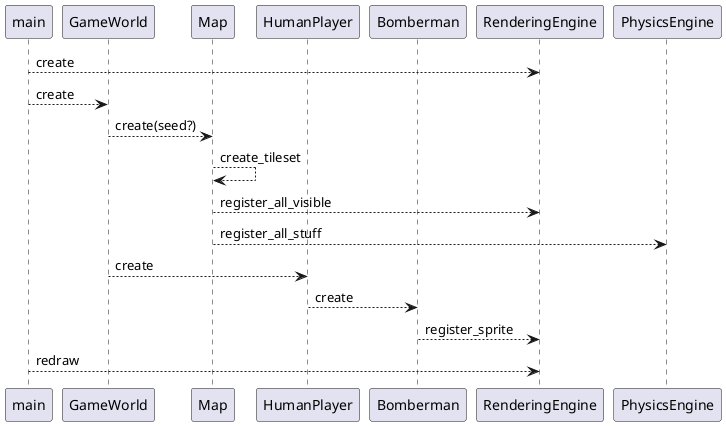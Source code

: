 @startuml

participant main
participant GameWorld
participant Map
participant HumanPlayer
participant Bomberman

participant RenderingEngine
participant PhysicsEngine

main --> RenderingEngine : create
main --> GameWorld : create
GameWorld --> Map : create(seed?)
Map --> Map : create_tileset
Map --> RenderingEngine : register_all_visible
Map --> PhysicsEngine : register_all_stuff

GameWorld --> HumanPlayer : create
HumanPlayer --> Bomberman : create
Bomberman --> RenderingEngine : register_sprite

main --> RenderingEngine : redraw

/'main --> HumanPlayer : update
ref over HumanPlayer, Bomberman, RenderingEngine : UC_1_2
main --> GameWorld : update
GameWorld --> Map : update
GameWorld --> HumanPlayer : update
HumanPlayer --> Bomberman : update_pos
'/


@enduml
